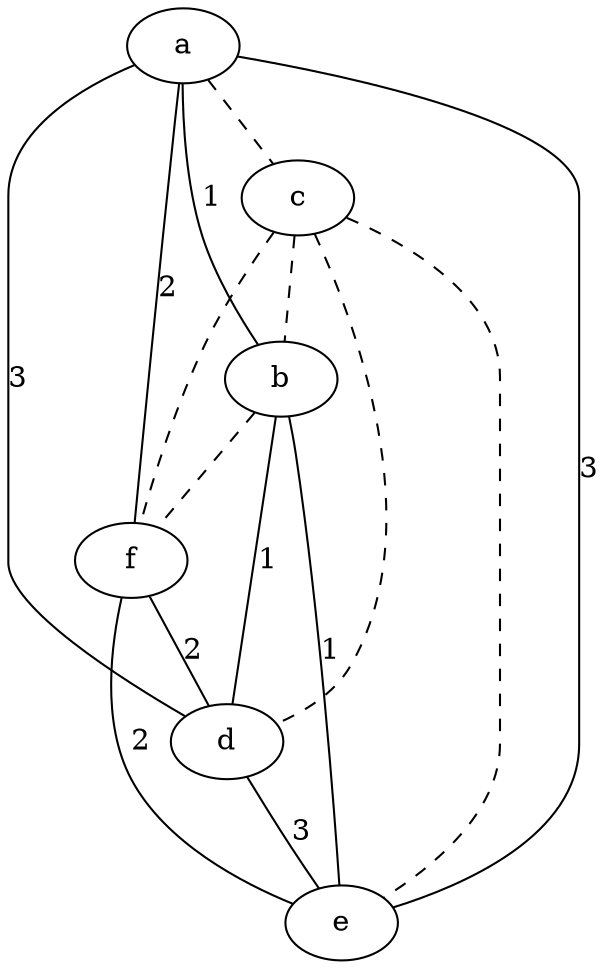 strict graph "" {
a;
c;
b;
f;
d;
e;
a -- c  [color=black, style=dashed];
a -- b  [color=black, label=1, style=solid];
a -- f  [color=black, label=2, style=solid];
a -- d  [color=black, label=3, style=solid];
a -- e  [color=black, label=3, style=solid];
c -- b  [color=black, style=dashed];
c -- f  [color=black, style=dashed];
c -- d  [color=black, style=dashed];
c -- e  [color=black, style=dashed];
b -- f  [color=black, style=dashed];
b -- d  [color=black, label=1, style=solid];
b -- e  [color=black, label=1, style=solid];
f -- d  [color=black, label=2, style=solid];
f -- e  [color=black, label=2, style=solid];
d -- e  [color=black, label=3, style=solid];
}

